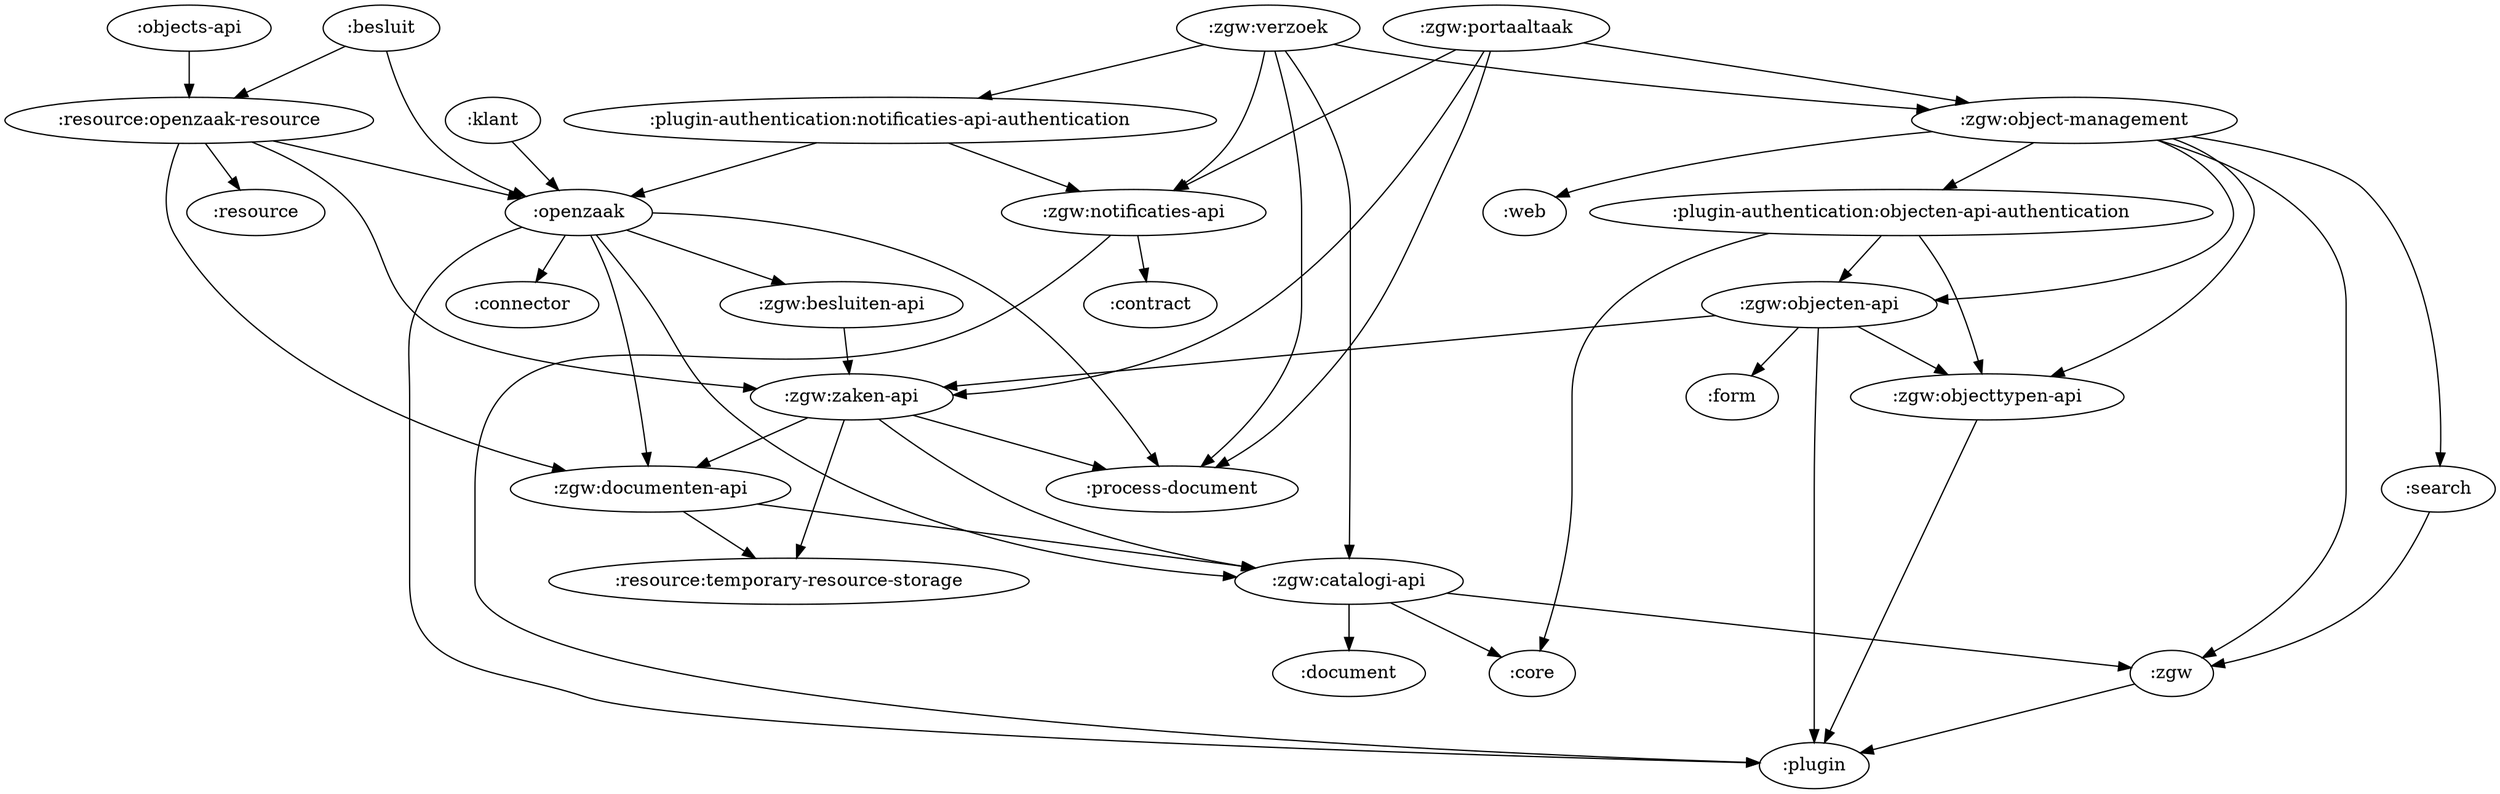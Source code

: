 digraph G {
//":audit" -> ":contract"
//":besluit" -> ":connector"
":besluit" -> ":openzaak"
//":besluit" -> ":process-document"
":besluit" -> ":resource:openzaak-resource"
//":connector" -> ":contract"
":openzaak" -> ":connector"
":openzaak" -> ":process-document"
":openzaak" -> ":plugin"
":openzaak" -> ":zgw:documenten-api"
":openzaak" -> ":zgw:catalogi-api"
":openzaak" -> ":zgw:besluiten-api"
//":process-document" -> ":core"
//":process-document" -> ":document"
//":process-document" -> ":audit"
//":process-document" -> ":value-resolver"
":resource:openzaak-resource" -> ":resource"
":resource:openzaak-resource" -> ":openzaak"
":resource:openzaak-resource" -> ":zgw:documenten-api"
":resource:openzaak-resource" -> ":zgw:zaken-api"
//":plugin" -> ":contract"
//":plugin" -> ":value-resolver"
":zgw:documenten-api" -> ":resource:temporary-resource-storage"
":zgw:documenten-api" -> ":zgw:catalogi-api"
":zgw:catalogi-api" -> ":core"
":zgw:catalogi-api" -> ":document"
":zgw:catalogi-api" -> ":zgw"
":zgw:besluiten-api" -> ":zgw:zaken-api"
//":core" -> ":resource"
//":core" -> ":web"
//":document" -> ":data-provider"
//":document" -> ":resource"
//":resource" -> ":contract"
":zgw:zaken-api" -> ":process-document"
":zgw:zaken-api" -> ":resource:temporary-resource-storage"
":zgw:zaken-api" -> ":zgw:catalogi-api"
":zgw:zaken-api" -> ":zgw:documenten-api"
//":case" -> ":document"
//":case" -> ":value-resolver"
//":data-provider" -> ":web"
//":contactmoment" -> ":connector"
//":contactmoment" -> ":core"
//":contactmoment" -> ":klant"
//":contactmoment" -> ":mail"
":klant" -> ":openzaak"
//":mail" -> ":contract"
//":web" -> ":contract"
//":document-export" -> ":document"
//":document-export" -> ":resource"
//":document-generation" -> ":core"
//":document-generation" -> ":document"
//":exact-plugin" -> ":process-document"
//":exact-plugin" -> ":plugin"
//":external-event" -> ":process-document"
//":external-event" -> ":form"
//":form" -> ":core"
//":form" -> ":document"
//":form-flow-valtimo" -> ":form-flow"
//":form-flow-valtimo" -> ":form"
//":form-flow-valtimo" -> ":form-link"
//":form-flow-valtimo" -> ":value-resolver"
//":form-link" -> ":process-document"
//":form-link" -> ":form"
//":form-link" -> ":resource:temporary-resource-storage"
//":resource:temporary-resource-storage" -> ":contract"
//":keycloak-iam" -> ":contract"
//":milestones" -> ":core"
//":milestones" -> ":web"
//":notes" -> ":audit"
//":notes" -> ":document"
//":notes" -> ":web"
//":objects-api" -> ":connector"
//":objects-api" -> ":process-document"
//":objects-api" -> ":klant"
":objects-api" -> ":resource:openzaak-resource"
//":objects-api" -> ":value-resolver"
":zgw" -> ":plugin"
//":plugin-authentication" -> ":plugin"
//":plugin-valtimo" -> ":plugin"
//":plugin-valtimo" -> ":core"
//":search" -> ":web"
":search" -> ":zgw"
//":document-generation:smartdocuments" -> ":connector"
//":document-generation:smartdocuments" -> ":document-generation"
//":document-generation:smartdocuments" -> ":process-document"
//":document-generation:smartdocuments" -> ":resource"
//":document-generation:smartdocuments" -> ":resource:temporary-resource-storage"
//":document-generation:smartdocuments" -> ":value-resolver"
//":haalcentraal:haalcentraal-brp" -> ":core"
//":haalcentraal:haalcentraal-brp" -> ":connector"
//":mail:local-mail" -> ":mail"
//":plugin-authentication:notificaties-api-authentication" -> ":core"
":plugin-authentication:notificaties-api-authentication" -> ":openzaak"
":plugin-authentication:notificaties-api-authentication" -> ":zgw:notificaties-api"
":plugin-authentication:objecten-api-authentication" -> ":core"
":plugin-authentication:objecten-api-authentication" -> ":zgw:objecten-api"
":plugin-authentication:objecten-api-authentication" -> ":zgw:objecttypen-api"
":zgw:notificaties-api" -> ":contract"
":zgw:notificaties-api" -> ":plugin"
":zgw:object-management" -> ":web"
":zgw:object-management" -> ":search"
":zgw:object-management" -> ":plugin-authentication:objecten-api-authentication"
":zgw:object-management" -> ":zgw"
":zgw:object-management" -> ":zgw:objecttypen-api"
":zgw:object-management" -> ":zgw:objecten-api"
":zgw:objecten-api" -> ":plugin"
":zgw:objecten-api" -> ":form"
":zgw:objecten-api" -> ":zgw:zaken-api"
":zgw:objecten-api" -> ":zgw:objecttypen-api"
":zgw:objecttypen-api" -> ":plugin"
":zgw:portaaltaak" -> ":process-document"
":zgw:portaaltaak" -> ":zgw:object-management"
":zgw:portaaltaak" -> ":zgw:notificaties-api"
":zgw:portaaltaak" -> ":zgw:zaken-api"
":zgw:verzoek" -> ":process-document"
":zgw:verzoek" -> ":plugin-authentication:notificaties-api-authentication"
":zgw:verzoek" -> ":zgw:catalogi-api"
":zgw:verzoek" -> ":zgw:notificaties-api"
":zgw:verzoek" -> ":zgw:object-management"
//":document-generation:local-document-generation" -> ":document-generation"
//":resource:local-resource" -> ":resource"
//":mail:flowmailer" -> ":mail"
//":mail:flowmailer" -> ":connector"
//":mail:flowmailer" -> ":document"
//":mail:flowmailer" -> ":resource"
//":mail:mandrill" -> ":mail"
//":mail:wordpress-mail" -> ":mail"
//":mail:wordpress-mail" -> ":connector"
//":mail:wordpress-mail" -> ":document"
}